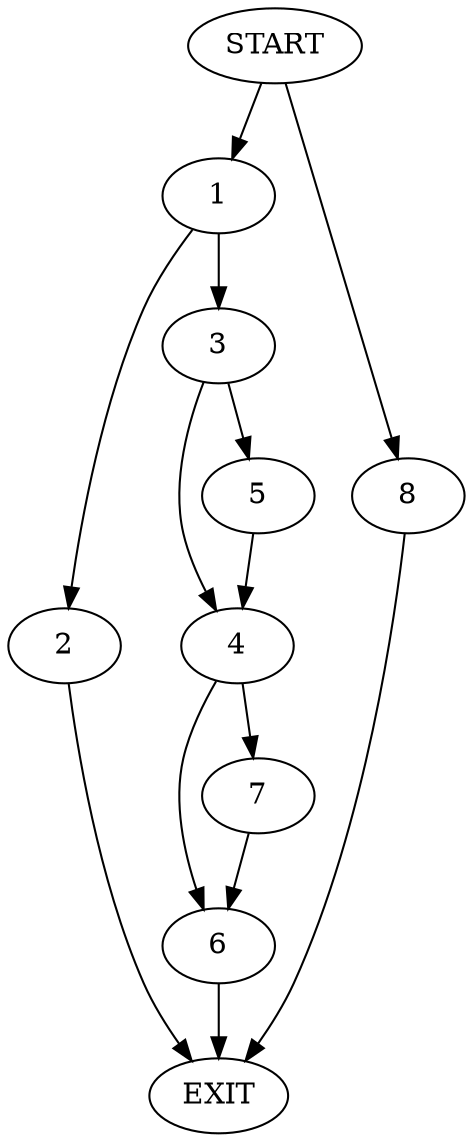 digraph {
0 [label="START"]
9 [label="EXIT"]
0 -> 1
1 -> 2
1 -> 3
3 -> 4
3 -> 5
2 -> 9
5 -> 4
4 -> 6
4 -> 7
6 -> 9
7 -> 6
0 -> 8
8 -> 9
}
